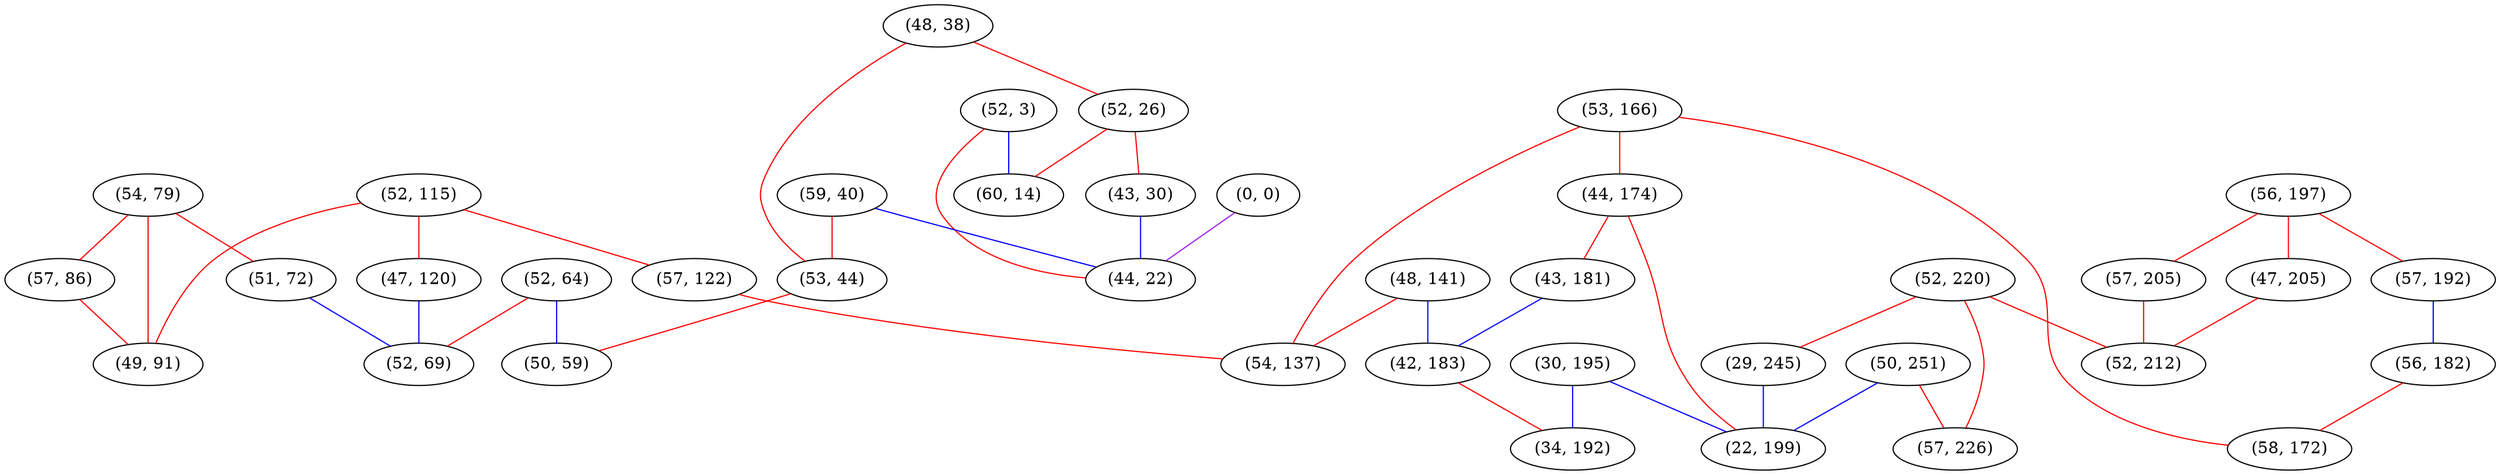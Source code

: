 graph "" {
"(48, 38)";
"(54, 79)";
"(56, 197)";
"(52, 64)";
"(57, 192)";
"(52, 115)";
"(53, 166)";
"(57, 86)";
"(52, 3)";
"(48, 141)";
"(50, 251)";
"(57, 122)";
"(54, 137)";
"(59, 40)";
"(53, 44)";
"(49, 91)";
"(52, 26)";
"(0, 0)";
"(44, 174)";
"(30, 195)";
"(57, 205)";
"(52, 220)";
"(43, 181)";
"(42, 183)";
"(56, 182)";
"(51, 72)";
"(47, 205)";
"(47, 120)";
"(43, 30)";
"(34, 192)";
"(52, 212)";
"(50, 59)";
"(29, 245)";
"(44, 22)";
"(22, 199)";
"(60, 14)";
"(57, 226)";
"(52, 69)";
"(58, 172)";
"(48, 38)" -- "(52, 26)"  [color=red, key=0, weight=1];
"(48, 38)" -- "(53, 44)"  [color=red, key=0, weight=1];
"(54, 79)" -- "(51, 72)"  [color=red, key=0, weight=1];
"(54, 79)" -- "(49, 91)"  [color=red, key=0, weight=1];
"(54, 79)" -- "(57, 86)"  [color=red, key=0, weight=1];
"(56, 197)" -- "(57, 205)"  [color=red, key=0, weight=1];
"(56, 197)" -- "(57, 192)"  [color=red, key=0, weight=1];
"(56, 197)" -- "(47, 205)"  [color=red, key=0, weight=1];
"(52, 64)" -- "(52, 69)"  [color=red, key=0, weight=1];
"(52, 64)" -- "(50, 59)"  [color=blue, key=0, weight=3];
"(57, 192)" -- "(56, 182)"  [color=blue, key=0, weight=3];
"(52, 115)" -- "(57, 122)"  [color=red, key=0, weight=1];
"(52, 115)" -- "(49, 91)"  [color=red, key=0, weight=1];
"(52, 115)" -- "(47, 120)"  [color=red, key=0, weight=1];
"(53, 166)" -- "(54, 137)"  [color=red, key=0, weight=1];
"(53, 166)" -- "(44, 174)"  [color=red, key=0, weight=1];
"(53, 166)" -- "(58, 172)"  [color=red, key=0, weight=1];
"(57, 86)" -- "(49, 91)"  [color=red, key=0, weight=1];
"(52, 3)" -- "(44, 22)"  [color=red, key=0, weight=1];
"(52, 3)" -- "(60, 14)"  [color=blue, key=0, weight=3];
"(48, 141)" -- "(42, 183)"  [color=blue, key=0, weight=3];
"(48, 141)" -- "(54, 137)"  [color=red, key=0, weight=1];
"(50, 251)" -- "(57, 226)"  [color=red, key=0, weight=1];
"(50, 251)" -- "(22, 199)"  [color=blue, key=0, weight=3];
"(57, 122)" -- "(54, 137)"  [color=red, key=0, weight=1];
"(59, 40)" -- "(53, 44)"  [color=red, key=0, weight=1];
"(59, 40)" -- "(44, 22)"  [color=blue, key=0, weight=3];
"(53, 44)" -- "(50, 59)"  [color=red, key=0, weight=1];
"(52, 26)" -- "(60, 14)"  [color=red, key=0, weight=1];
"(52, 26)" -- "(43, 30)"  [color=red, key=0, weight=1];
"(0, 0)" -- "(44, 22)"  [color=purple, key=0, weight=4];
"(44, 174)" -- "(22, 199)"  [color=red, key=0, weight=1];
"(44, 174)" -- "(43, 181)"  [color=red, key=0, weight=1];
"(30, 195)" -- "(34, 192)"  [color=blue, key=0, weight=3];
"(30, 195)" -- "(22, 199)"  [color=blue, key=0, weight=3];
"(57, 205)" -- "(52, 212)"  [color=red, key=0, weight=1];
"(52, 220)" -- "(57, 226)"  [color=red, key=0, weight=1];
"(52, 220)" -- "(52, 212)"  [color=red, key=0, weight=1];
"(52, 220)" -- "(29, 245)"  [color=red, key=0, weight=1];
"(43, 181)" -- "(42, 183)"  [color=blue, key=0, weight=3];
"(42, 183)" -- "(34, 192)"  [color=red, key=0, weight=1];
"(56, 182)" -- "(58, 172)"  [color=red, key=0, weight=1];
"(51, 72)" -- "(52, 69)"  [color=blue, key=0, weight=3];
"(47, 205)" -- "(52, 212)"  [color=red, key=0, weight=1];
"(47, 120)" -- "(52, 69)"  [color=blue, key=0, weight=3];
"(43, 30)" -- "(44, 22)"  [color=blue, key=0, weight=3];
"(29, 245)" -- "(22, 199)"  [color=blue, key=0, weight=3];
}
